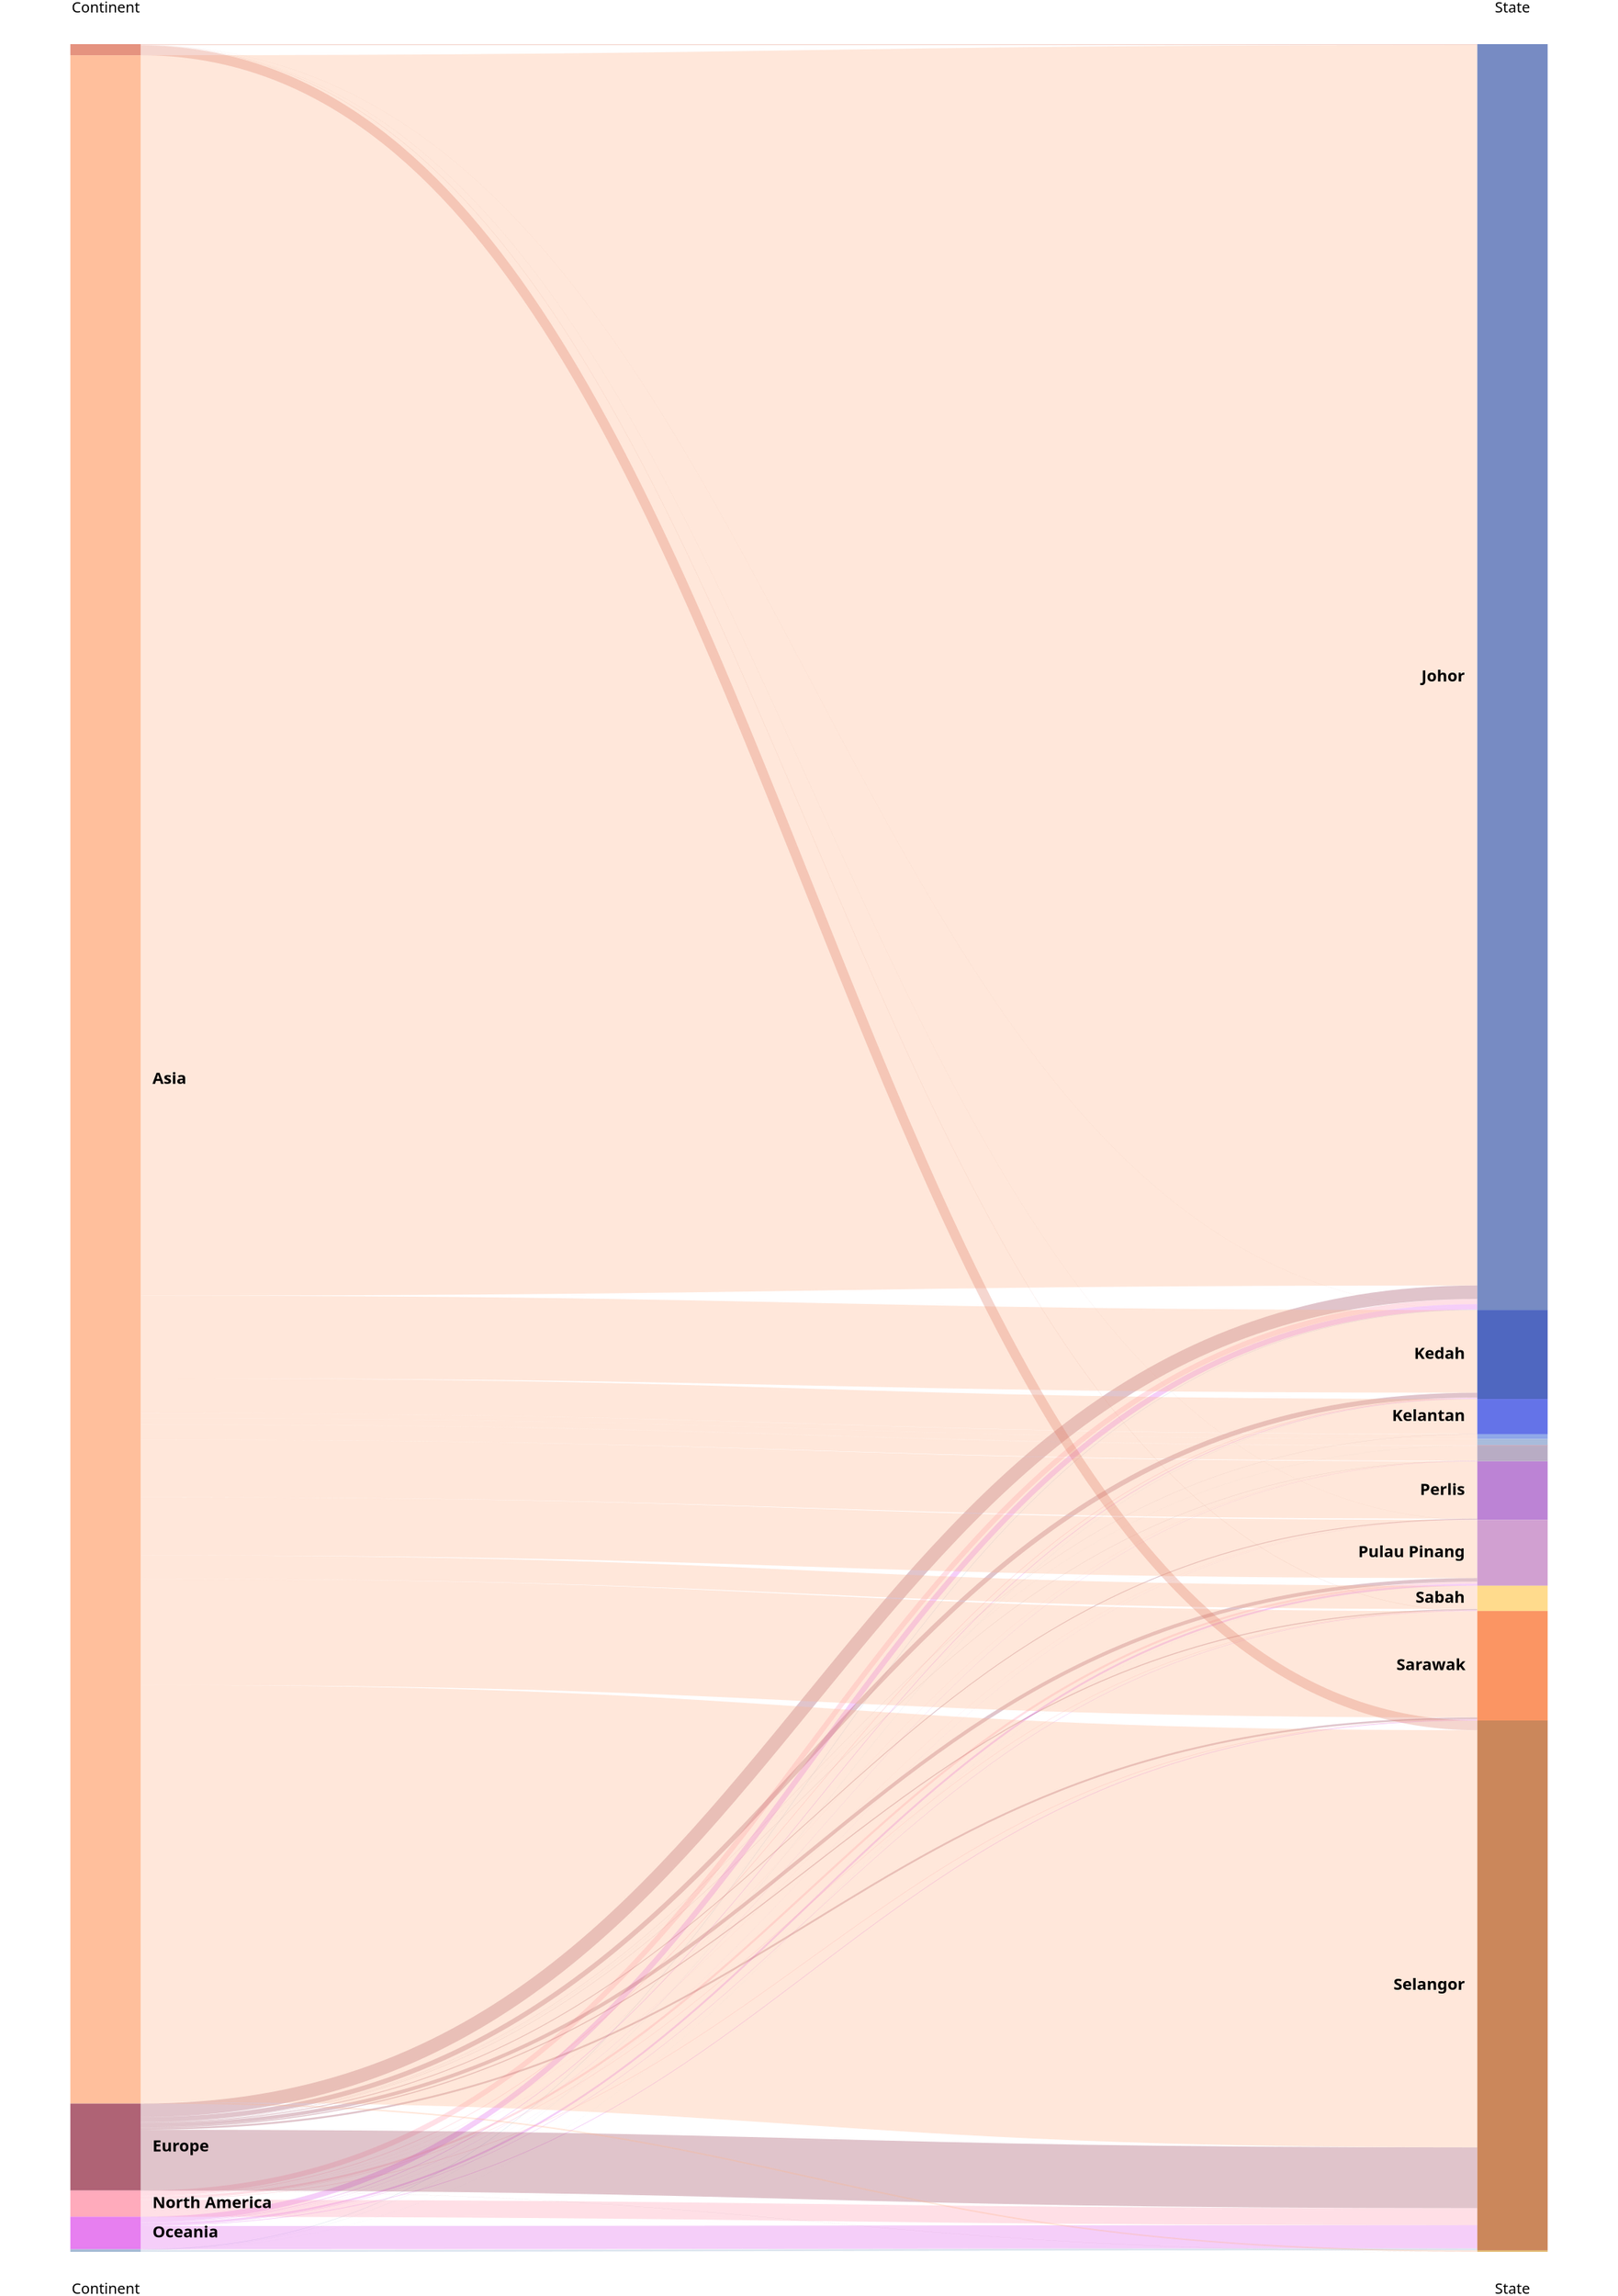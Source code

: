 {
    "$schema": "https://vega.github.io/schema/vega/v3.0.json",
    "height": 1500,
    "width": 1100,
    "data": [
      {
        "name": "rawData",
        "values" : [{
          "Continent" : "Africa",
          "State" : "Johor",
          "total_arrivals" : 21884
        },{
          "Continent" : "Antarctica",
          "State" : "Johor",
          "total_arrivals" : 2
        }, {
          "Continent" : "Asia",
          "State" : "Johor",
          "total_arrivals" : 29380526
        },{
          "Continent" : "Europe",
          "State" : "Johor",
          "total_arrivals" : 319673
        }, {
          "Continent" : "North America",
          "State" : "Johor",
          "total_arrivals" : 122783
        },{
          "Continent" : "Oceania",
          "State" : "Johor",
          "total_arrivals" : 128338
        },
        {
          "Continent" : "South America",
          "State" : "Johor",
          "total_arrivals" : 9942
        },{
          "Continent" : "Africa",
          "State" : "Kedah",
          "total_arrivals" : 2027
        }, {
          "Continent" : "Asia",
          "State" : "Kedah",
          "total_arrivals" : 1958000
        }, {
          "Continent" : "Europe",
          "State" : "Kedah",
          "total_arrivals" : 115016
        },{
          "Continent" : "North America",
          "State" : "Kedah",
          "total_arrivals" : 15306
        },{
          "Continent" : "Oceania",
          "State" : "Kedah",
          "total_arrivals" : 14761
        },{
          "Continent" : "South America",
          "State" : "Kedah",
          "total_arrivals" : 3159
        },
        {
          "Continent" : "Africa",
          "State" : "Kelantan",
          "total_arrivals" : 160
        },{
          "Continent" : "Asia",
          "State" : "Kelantan",
          "total_arrivals" : 829381
        },{
          "Continent" : "Europe",
          "State" : "Kelantan",
          "total_arrivals" : 3460
        },{
          "Continent" : "North America",
          "State" : "Kelantan",
          "total_arrivals" : 416
        },{
          "Continent" : "Oceania",
          "State" : "Kelantan",
          "total_arrivals" : 246
        },{
          "Continent" : "South America",
          "State" : "Kelantan",
          "total_arrivals" : 85
        },{
            "Continent" : "Africa",
            "State" : "Melaka",
            "total_arrivals" : 23
          },{
            "Continent" : "Asia",
            "State" : "Melaka",
            "total_arrivals" : 116081
          },{
            "Continent" : "Europe",
            "State" : "Melaka",
            "total_arrivals" : 380
          },{
            "Continent" : "North America",
            "State" : "Melaka",
            "total_arrivals" : 86
          },{
            "Continent" : "Oceania",
            "State" : "Melaka",
            "total_arrivals" : 77
          },{
            "Continent" : "South America",
            "State" : "Melaka",
            "total_arrivals" : 24
          },{
            "Continent" : "Asia",
            "State" : "Negeri Sembilan",
            "total_arrivals" : 144028
          },{
            "Continent" : "Europe",
            "State" : "Negeri Sembilan",
            "total_arrivals" : 136
          },{
            "Continent" : "North America",
            "State" : "Negeri Sembilan",
            "total_arrivals" : 7
          },{
            "Continent" : "Oceania",
            "State" : "Negeri Sembilan",
            "total_arrivals" : 22
          },{
            "Continent" : "Africa",
            "State" : "Pahang",
            "total_arrivals" : 27
          },{
            "Continent" : "Asia",
            "State" : "Pahang",
            "total_arrivals" : 10753
          },{
            "Continent" : "Europe",
            "State" : "Pahang",
            "total_arrivals" : 1139
          },{
            "Continent" : "North America",
            "State" : "Pahang",
            "total_arrivals" : 247
          },{
            "Continent" : "Oceania",
            "State" : "Pahang",
            "total_arrivals" : 430
          },{
            "Continent" : "South America",
            "State" : "Pahang",
            "total_arrivals" : 15
          },{
            "Continent" : "Africa",
            "State" : "Perak",
            "total_arrivals" : 114
          },{
            "Continent" : "Asia",
            "State" : "Perak",
            "total_arrivals" : 355007
          },{
            "Continent" : "Europe",
            "State" : "Perak",
            "total_arrivals" : 4944
          },{
            "Continent" : "North America",
            "State" : "Perak",
            "total_arrivals" : 3434
          },{
            "Continent" : "Oceania",
            "State" : "Perak",
            "total_arrivals" : 5033
          },{
            "Continent" : "South America",
            "State" : "Perak",
            "total_arrivals" : 107
          },{
            "Continent" : "Africa",
            "State" : "Perlis",
            "total_arrivals" : 465
          },{
            "Continent" : "Asia",
            "State" : "Perlis",
            "total_arrivals" : 1359369
          },{
            "Continent" : "Europe",
            "State" : "Perlis",
            "total_arrivals" : 20232
          },{
            "Continent" : "North America",
            "State" : "Perlis",
            "total_arrivals" : 3087
          },{
            "Continent" : "Oceania",
            "State" : "Perlis",
            "total_arrivals" : 2052
          },{
            "Continent" : "South America",
            "State" : "Perlis",
            "total_arrivals" : 410
          },{
            "Continent" : "Africa",
            "State" : "Pulau Pinang",
            "total_arrivals" : 2245
          },{
            "Continent" : "Asia",
            "State" : "Pulau Pinang",
            "total_arrivals" : 1377758
          },{
            "Continent" : "Europe",
            "State" : "Pulau Pinang",
            "total_arrivals" : 85636
          },{
            "Continent" : "North America",
            "State" : "Pulau Pinang",
            "total_arrivals" : 49865
          },{
            "Continent" : "Oceania",
            "State" : "Pulau Pinang",
            "total_arrivals" : 44443
          },{
            "Continent" : "South America",
            "State" : "Pulau Pinang",
            "total_arrivals" : 1075
          },{
            "Continent" : "Africa",
            "State" : "Sabah",
            "total_arrivals" : 730
          },{
            "Continent" : "Antarctica",
            "State" : "Sabah",
            "total_arrivals" : 1
          },{
            "Continent" : "Asia",
            "State" : "Sabah",
            "total_arrivals" : 553344
          },{
            "Continent" : "Europe",
            "State" : "Sabah",
            "total_arrivals" : 25131
          },{
            "Continent" : "North America",
            "State" : "Sabah",
            "total_arrivals" : 9800
          },{
            "Continent" : "Oceania",
            "State" : "Sabah",
            "total_arrivals" : 9436
          },{
            "Continent" : "South America",
            "State" : "Sabah",
            "total_arrivals" : 401
          },{
            "Continent" : "Africa",
            "State" : "Sarawak",
            "total_arrivals" : 4785
          },{
            "Continent" : "Asia",
            "State" : "Sarawak",
            "total_arrivals" : 2517657
          },{
            "Continent" : "Europe",
            "State" : "Sarawak",
            "total_arrivals" : 43583
          },{
            "Continent" : "North America",
            "State" : "Sarawak",
            "total_arrivals" : 12641
          },{
            "Continent" : "Oceania",
            "State" : "Sarawak",
            "total_arrivals" : 15188
          },{
            "Continent" : "South America",
            "State" : "Sarawak",
            "total_arrivals" : 440
          },{
            "Continent" : "Africa",
            "State" : "Selangor",
            "total_arrivals" : 230339
          },{
            "Continent" : "Antarctica",
            "State" : "Selangor",
            "total_arrivals" : 11
          },{
            "Continent" : "Asia",
            "State" : "Selangor",
            "total_arrivals" : 9882295

          },{
            "Continent" : "Europe",
            "State" : "Selangor",
            "total_arrivals" : 1437933
          },{
            "Continent" : "North America",
            "State" : "Selangor",
            "total_arrivals" : 403152
          },{
            "Continent" : "Oceania",
            "State" : "Selangor",
            "total_arrivals" : 550515
          },{
            "Continent" : "South America",
            "State" : "Selangor",
            "total_arrivals" : 44650
          },{
            "Continent" : "Africa",
            "State" : "Terengganu",
            "total_arrivals" : 5
          },{
            "Continent" : "Asia",
            "State" : "Terengganu",
            "total_arrivals" : 131

          },{
            "Continent" : "Europe",
            "State" : "Terengganu",
            "total_arrivals" : 25
          },{
            "Continent" : "North America",
            "State" : "Terengganu",
            "total_arrivals" : 9
          },{
            "Continent" : "Oceania",
            "State" : "Terengganu",
            "total_arrivals" : 11
          },{
            "Continent" : "Africa",
            "State" : "W.P. Labuan",
            "total_arrivals" : 130
          },{
            "Continent" : "Asia",
            "State" : "W.P. Labuan",
            "total_arrivals" : 33697
          },{
            "Continent" : "Europe",
            "State" : "W.P. Labuan",
            "total_arrivals" : 1926
          },{
            "Continent" : "North America",
            "State" : "W.P. Labuan",
            "total_arrivals" : 290
          },{
            "Continent" : "Oceania",
            "State" : "W.P. Labuan",
            "total_arrivals" : 282
          },{
            "Continent" : "South America",
            "State" : "W.P. Labuan",
            "total_arrivals" : 18
          }
       ],
      "transform": [
        {
          "type": "formula",
          "expr": "datum['Continent']",
          "as": "stk1"
        },
        {
          "type": "formula",
          "expr": "datum.State",
          "as": "stk2"
        },
        {
          "type": "formula",
          "expr": "datum.total_arrivals",
          "as": "size"
        }
      ]
    },
    {
      "name": "nodes",
      "source": "rawData",
      "transform": [
        {
          "type": "filter",
          "expr": "!groupSelector || groupSelector.stk1 == datum.stk1 || groupSelector.stk2 == datum.stk2"
        },
        {
          "type": "formula",
          "expr": "datum.stk1+datum.stk2",
          "as": "key"
        },
        {
          "type": "fold",
          "fields": [
            "stk1",
            "stk2"
          ],
          "as": [
            "stack",
            "grpId"
          ]
        },
        {
          "type": "formula",
          "expr": "datum.stack == 'stk1' ? datum.stk1+' '+datum.stk2 : datum.stk2+' '+datum.stk1",
          "as": "sortField"
        },
        {
          "type": "stack",
          "groupby": [
            "stack"
          ],
          "sort": {
            "field": "sortField",
            "order": "descending"
          },
          "field": "size"
        },
        {
          "type": "formula",
          "expr": "(datum.y0+datum.y1)/2",
          "as": "yc"
        }
      ]
    },
    {
      "name": "groups",
      "source": "nodes",
      "transform": [
        {
          "type": "aggregate",
          "groupby": [
            "stack",
            "grpId"
          ],
          "fields": [
            "size"
          ],
          "ops": [
            "sum"
          ],
          "as": [
            "total"
          ]
        },
        {
          "type": "stack",
          "groupby": [
            "stack"
          ],
          "sort": {
            "field": "grpId",
            "order": "descending"
          },
          "field": "total"
        },
        {
          "type": "formula",
          "expr": "scale('y', datum.y0)",
          "as": "scaledY0"
        },
        {
          "type": "formula",
          "expr": "scale('y', datum.y1)",
          "as": "scaledY1"
        },
        {
          "type": "formula",
          "expr": "datum.stack == 'stk1'",
          "as": "rightLabel"
        },
        {
          "type": "formula",
          "expr": "datum.total/domain('y')[1]",
          "as": "percentage"
        }
      ]
    },
    {
      "name": "destinationNodes",
      "source": "nodes",
      "transform": [
        {
          "type": "filter",
          "expr": "datum.stack == 'stk2'"
        }
      ]
    },
    {
      "name": "edges",
      "source": "nodes",
      "transform": [
        {
          "type": "filter",
          "expr": "datum.stack == 'stk1'"
        },
        {
          "type": "lookup",
          "from": "destinationNodes",
          "key": "key",
          "fields": [
            "key"
          ],
          "as": [
            "target"
          ]
        },
        {
          "type": "linkpath",
          "orient": "horizontal",
          "shape": "diagonal",
          "sourceY": {
            "expr": "scale('y', datum.yc)"
          },
          "sourceX": {
            "expr": "scale('x', 'stk1') + bandwidth('x')"
          },
          "targetY": {
            "expr": "scale('y', datum.target.yc)"
          },
          "targetX": {
            "expr": "scale('x', 'stk2')"
          }
        },
        {
          "type": "formula",
          "expr": "range('y')[0]-scale('y', datum.size)",
          "as": "strokeWidth"
        },
        {
          "type": "formula",
          "expr": "datum.size/domain('y')[1]",
          "as": "percentage"
        }
      ]
    }
  ],
  "scales": [
    {
      "name": "x",
      "type": "band",
      "range": "width",
      "domain": [
        "stk1",
        "stk2"
      ],
      "paddingOuter": 0.05,
      "paddingInner": 0.95
    },
    {
      "name": "y",
      "type": "linear",
      "range": "height",
      "domain": {
        "data": "nodes",
        "field": "y1"
      }
    },
    {
      "name": "color",
      "type": "ordinal",
      "range":["#90AACB", "#FF96AD", "#9C3D54", "#DF7861", "#FFB085", "#E15FED", "#005A8D", 
               "#556FB5","#2541B2", "#3F52E3", "#7692E4" ,"#93ABD3", 
                "#B7657B","#A799B7", "#AC66CC", "#C689C6", "#FFD372", 
                "#fa7c3d", "#bf6934", "#af8672", "#deab53"],
      "domain": ["South America", "North America", "Europe", "Africa", "Asia","Oceania", "Antarctica",
                  "Johor", "Kedah","Kelantan", "Melaka", "Negeri Sembilan",
                  "Pahang", "Perak", "Perlis", "Pulau Pinang", "Sabah",
                  "Sarawak", "Selangor", "Terengganu", "W.P. Labuan"]

    },
    {
      "name": "stackNames",
      "type": "ordinal",
      "range": [
        "Continent",
        "State"
      ],
      "domain": [
        "stk1",
        "stk2"
      ]
    }
  ],
  "axes": [
    {
      "orient": "bottom",
      "scale": "x",
      "domain" : false,
      "ticks" : false,
      "labelPadding" : 20,
      "encode": {
        "labels": {
          "update": {
            "text": {
              "scale": "stackNames",
              "field": "value",
              "fontWeight" : "bold",
              "fontSize" : 14
            }
          }
        }
      }
    },
    {
      "orient": "top",
      "scale": "x",
      "domain" : false,
      "ticks" : false,
      "labelPadding" : 20,
      "encode": {
        "labels": {
          "update": {
            "text": {
              "scale": "stackNames",
              "field": "value",
              "fontWeight" : "bold",
              "fontSize" : 14
            }
          }
        }
      }
    },
    {
      "orient": "left",
      "scale": "y",
      "labels" : false,
      "domain" : false,
      "ticks" : false
    }
  ],
  "marks": [
    {
      "type": "path",
      "name": "edgeMark",
      "from": {
        "data": "edges"
      },
      "clip": true,
      "encode": {
        "update": {
          "stroke": [
            {
              "test": "groupSelector && groupSelector.stack=='stk1'",
              "scale": "color",
              "field": "stk2"
            },
            {
              "scale":"color", "field":"stk1"
            }
          ],
          "strokeWidth": {
            "field": "strokeWidth"
          },
          "path": {
            "field": "path"
          },
          "strokeOpacity": {
            "signal": "!groupSelector && (groupHover.stk1 == datum.stk1 || groupHover.stk2 == datum.stk2) ? 0.9 : 0.3"
          },
          "zindex": {
            "signal": "!groupSelector && (groupHover.stk1 == datum.stk1 || groupHover.stk2 == datum.stk2) ? 1 : 0"
          },
          "tooltip": {
            "signal": "{\"Tourist from Continent\": datum.stk1, \"State\": datum.stk2, \"Total Arrivals\":format(datum.size, ',.0f')}"
          }
        },
        "hover": {
          "strokeOpacity": {
            "value": 1
          }
        }
      }
    },
    {
      "type": "rect",
      "name": "groupMark",
      "from": {
        "data": "groups"
      },
      "encode": {
        "enter": {
          "fill": {
            "scale": "color", 
            "field" : "grpId"
          },
          "width": {
            "scale": "x",
            "band": 1
          }
        },
        "update": {
          "x": {
            "scale": "x",
            "field": "stack"
          },
          "y": {
            "field": "scaledY0"
          },
          "y2": {
            "field": "scaledY1"
          },
          "fillOpacity": {
            "value": 0.8
          },
          "tooltip": {
            "signal": "datum.grpId + ' has ' + format(datum.total, ',.0f') + ' total tourist arrivals.'"
          }
        },
        "hover": {
          "fillOpacity": {
            "value": 1
          }
        }
      }
    },
    {
      "type": "text",
      "from": {
        "data": "groups"
      },
      "interactive": false,
      "encode": {
        "update": {
          "x": {
            "signal": "scale('x', datum.stack) + (datum.rightLabel ? bandwidth('x') + 8 : -8)"
          },
          "yc": {
            "signal": "(datum.scaledY0 + datum.scaledY1)/2"
          },
          "align": {
            "signal": "datum.rightLabel ? 'left' : 'right'"
          },
          "baseline": {
            "value": "middle"
          },
          "fontWeight": {
            "value": "bold"
          },
          "text": {
            "signal": "abs(datum.scaledY0-datum.scaledY1) > 13 ? datum.grpId : ''"
          }
        }
      }
    },
    {
      "type": "group",
      "data": [
        {
          "name": "dataForShowAll",
          "values": [
            {}
          ],
          "transform": [
            {
              "type": "filter",
              "expr": "groupSelector"
            }
          ]
        }
      ],
      "encode": {
        "enter": {
          "xc": {
            "signal": "width/2"
          },
          "y": {
            "value": 30
          },
          "width": {
            "value": 80
          },
          "height": {
            "value": 30
          }
        }
      },
      "marks": [
        {
          "type": "group",
          "name": "groupReset",
          "from": {
            "data": "dataForShowAll"
          },
          "encode": {
            "enter": {
              "cornerRadius": {
                "value": 6
              },
              "fill": {
                "value": "#f5f5f5"
              },
              "stroke": {
                "value": "#c1c1c1"
              },
              "strokeWidth": {
                "value": 2
              },
              "height": {
                "field": {
                  "group": "height"
                }
              },
              "width": {
                "field": {
                  "group": "width"
                }
              }
            },
            "update": {
              "opacity": {
                "value": 1
              }
            },
            "hover": {
              "opacity": {
                "value": 0.7
              }
            }
          },
          "marks": [
            {
              "type": "text",
              "interactive": false,
              "encode": {
                "enter": {
                  "xc": {
                    "field": {
                      "group": "width"
                    },
                    "mult": 0.5
                  },
                  "yc": {
                    "field": {
                      "group": "height"
                    },
                    "mult": 0.5,
                    "offset": 2
                  },
                  "align": {
                    "value": "center"
                  },
                  "baseline": {
                    "value": "middle"
                  },
                  "fontWeight": {
                    "value": "bold"
                  },
                  "text": {
                    "value": "Show All"
                  }
                }
              }
            }
          ]
        }
      ]
    }
  ],
  "signals": [
    {
      "name": "groupHover",
      "value": {},
      "on": [
        {
          "events": "@groupMark:mouseover",
          "update": "{stk1:datum.stack=='stk1' && datum.grpId, stk2:datum.stack=='stk2' && datum.grpId}"
        },
        {
          "events": "mouseout",
          "update": "{}"
        }
      ]
    },
    {
      "name": "groupSelector",
      "value": false,
      "on": [
        {
          "events": "@groupMark:click!",
          "update": "{stack:datum.stack, stk1:datum.stack=='stk1' && datum.grpId, stk2:datum.stack=='stk2' && datum.grpId}"
        },
    
        {
          "events": [
            {
              "type": "click",
              "markname": "groupReset"
            },
            {
              "type": "dblclick"
            }
          ],
          "update": "false"
        }
      ]
    }
  ],
  "config": {"view": {"stroke": null}, 
  "background": null}
  }
  
  
  